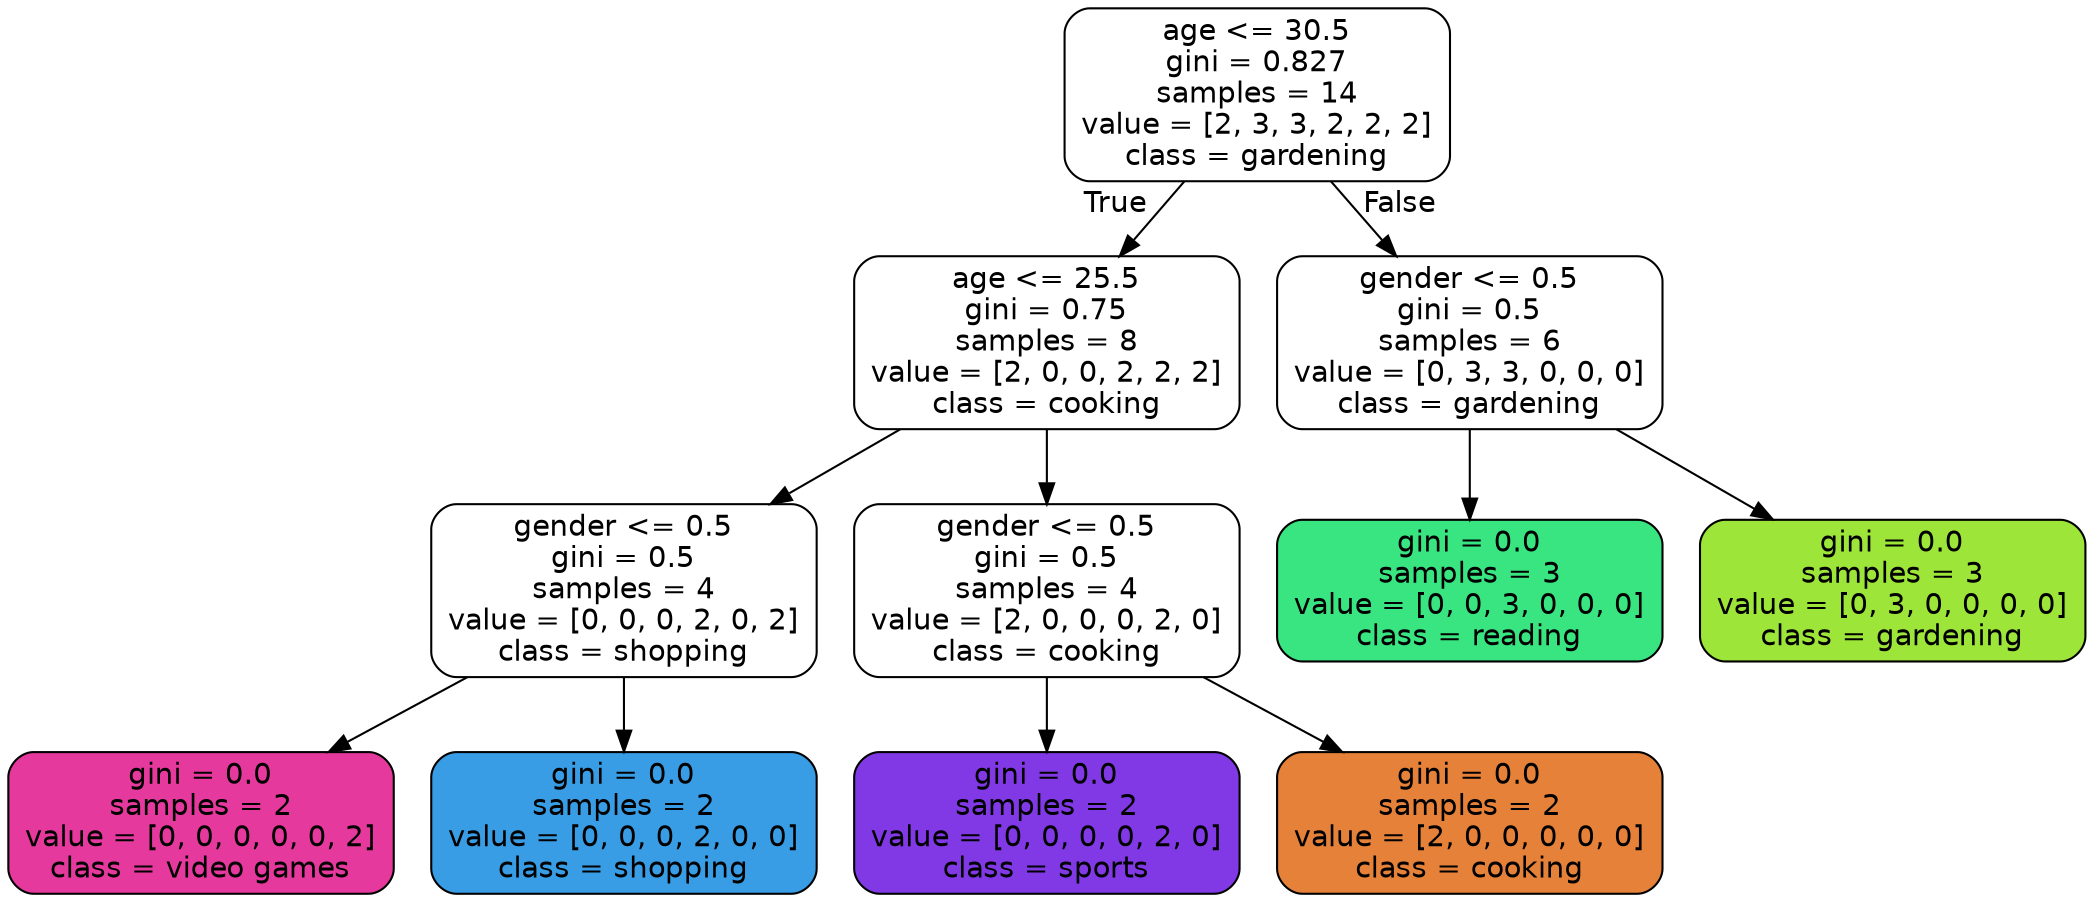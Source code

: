 digraph Tree {
node [shape=box, style="filled, rounded", color="black", fontname=helvetica] ;
edge [fontname=helvetica] ;
0 [label="age <= 30.5\ngini = 0.827\nsamples = 14\nvalue = [2, 3, 3, 2, 2, 2]\nclass = gardening", fillcolor="#ffffff"] ;
1 [label="age <= 25.5\ngini = 0.75\nsamples = 8\nvalue = [2, 0, 0, 2, 2, 2]\nclass = cooking", fillcolor="#ffffff"] ;
0 -> 1 [labeldistance=2.5, labelangle=45, headlabel="True"] ;
2 [label="gender <= 0.5\ngini = 0.5\nsamples = 4\nvalue = [0, 0, 0, 2, 0, 2]\nclass = shopping", fillcolor="#ffffff"] ;
1 -> 2 ;
3 [label="gini = 0.0\nsamples = 2\nvalue = [0, 0, 0, 0, 0, 2]\nclass = video games", fillcolor="#e5399d"] ;
2 -> 3 ;
4 [label="gini = 0.0\nsamples = 2\nvalue = [0, 0, 0, 2, 0, 0]\nclass = shopping", fillcolor="#399de5"] ;
2 -> 4 ;
5 [label="gender <= 0.5\ngini = 0.5\nsamples = 4\nvalue = [2, 0, 0, 0, 2, 0]\nclass = cooking", fillcolor="#ffffff"] ;
1 -> 5 ;
6 [label="gini = 0.0\nsamples = 2\nvalue = [0, 0, 0, 0, 2, 0]\nclass = sports", fillcolor="#8139e5"] ;
5 -> 6 ;
7 [label="gini = 0.0\nsamples = 2\nvalue = [2, 0, 0, 0, 0, 0]\nclass = cooking", fillcolor="#e58139"] ;
5 -> 7 ;
8 [label="gender <= 0.5\ngini = 0.5\nsamples = 6\nvalue = [0, 3, 3, 0, 0, 0]\nclass = gardening", fillcolor="#ffffff"] ;
0 -> 8 [labeldistance=2.5, labelangle=-45, headlabel="False"] ;
9 [label="gini = 0.0\nsamples = 3\nvalue = [0, 0, 3, 0, 0, 0]\nclass = reading", fillcolor="#39e581"] ;
8 -> 9 ;
10 [label="gini = 0.0\nsamples = 3\nvalue = [0, 3, 0, 0, 0, 0]\nclass = gardening", fillcolor="#9de539"] ;
8 -> 10 ;
}